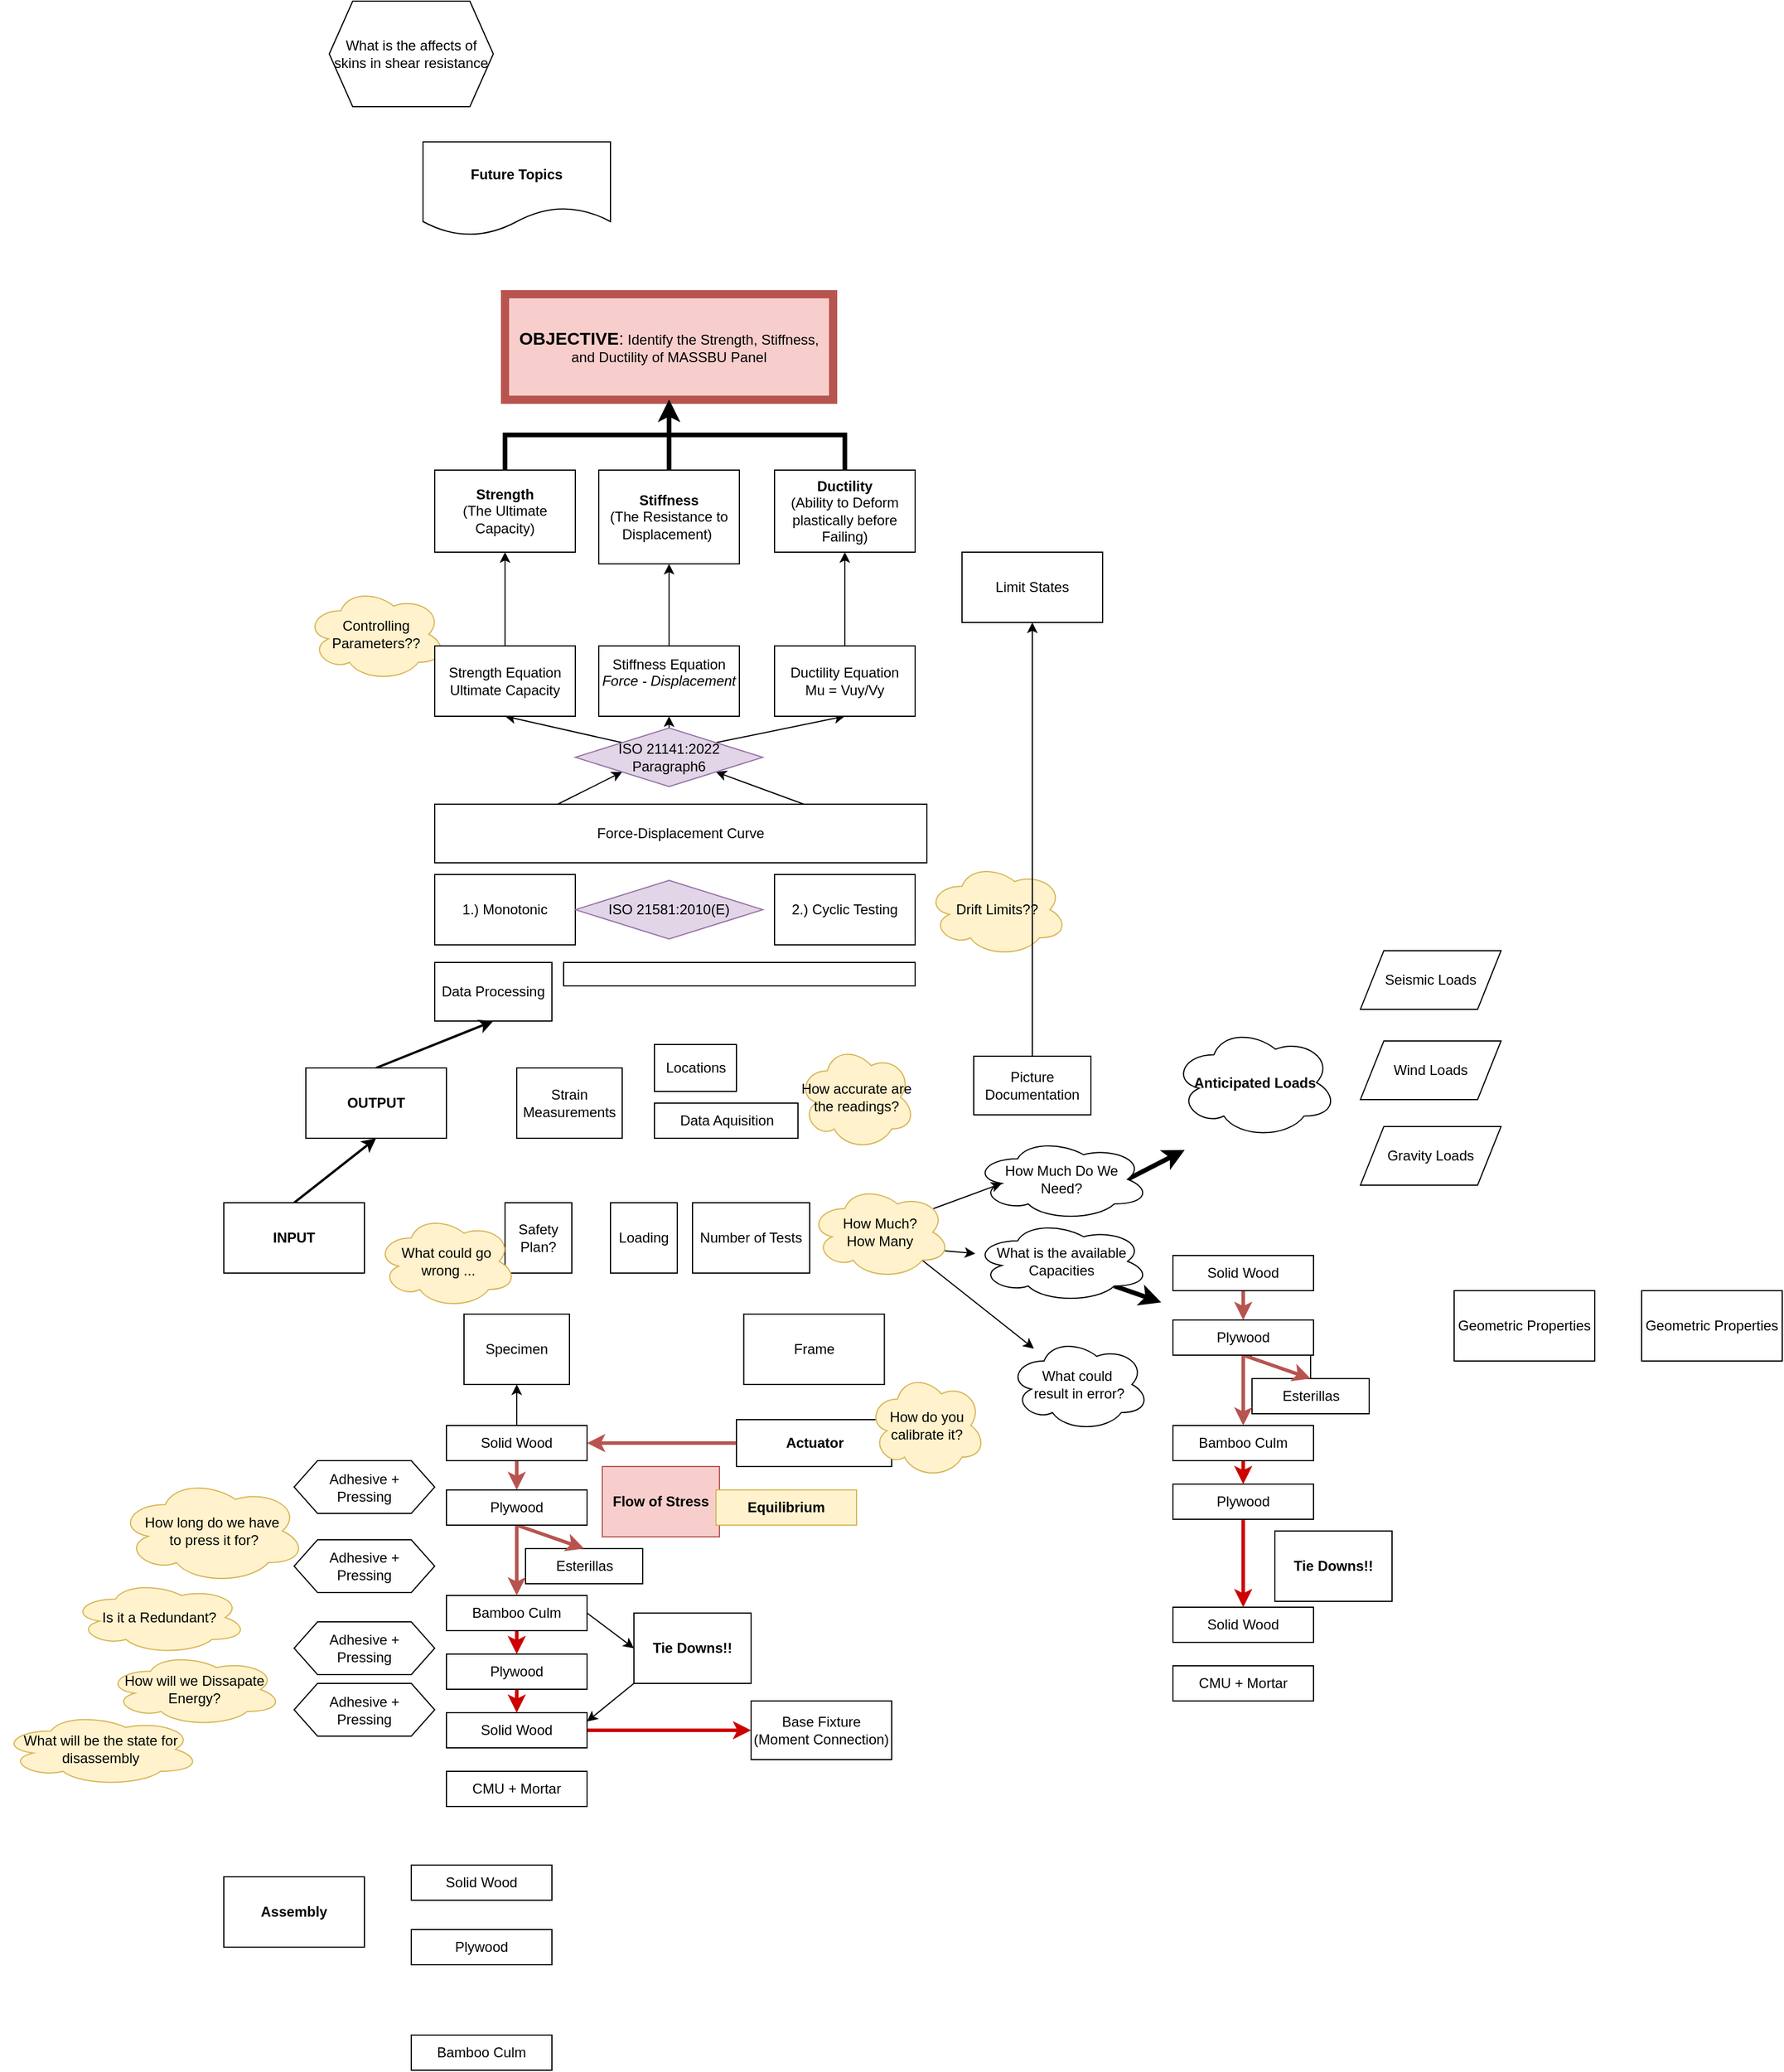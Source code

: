<mxfile version="26.0.16">
  <diagram id="prtHgNgQTEPvFCAcTncT" name="Page-1">
    <mxGraphModel dx="1820" dy="1759" grid="1" gridSize="10" guides="1" tooltips="1" connect="1" arrows="1" fold="1" page="1" pageScale="1" pageWidth="827" pageHeight="1169" math="0" shadow="0">
      <root>
        <mxCell id="0" />
        <mxCell id="1" parent="0" />
        <mxCell id="FZWcAyS96nI4NnQCvx1--2" value="&lt;font style=&quot;font-size: 15px;&quot;&gt;&lt;b style=&quot;&quot;&gt;OBJECTIVE&lt;/b&gt;:&lt;/font&gt; Identify the Strength, Stiffness, and Ductility of MASSBU Panel" style="rounded=0;whiteSpace=wrap;html=1;fillColor=#f8cecc;strokeColor=#b85450;strokeWidth=7;" vertex="1" parent="1">
          <mxGeometry x="170" y="10" width="280" height="90" as="geometry" />
        </mxCell>
        <mxCell id="FZWcAyS96nI4NnQCvx1--12" style="edgeStyle=orthogonalEdgeStyle;rounded=0;orthogonalLoop=1;jettySize=auto;html=1;exitX=0.5;exitY=0;exitDx=0;exitDy=0;strokeWidth=4;entryX=0.5;entryY=1;entryDx=0;entryDy=0;" edge="1" parent="1" source="FZWcAyS96nI4NnQCvx1--3" target="FZWcAyS96nI4NnQCvx1--2">
          <mxGeometry relative="1" as="geometry">
            <mxPoint x="300" y="100" as="targetPoint" />
          </mxGeometry>
        </mxCell>
        <mxCell id="FZWcAyS96nI4NnQCvx1--3" value="&lt;b&gt;Strength&lt;/b&gt;&lt;div&gt;(The Ultimate Capacity)&lt;/div&gt;" style="rounded=0;whiteSpace=wrap;html=1;" vertex="1" parent="1">
          <mxGeometry x="110" y="160" width="120" height="70" as="geometry" />
        </mxCell>
        <mxCell id="FZWcAyS96nI4NnQCvx1--13" style="edgeStyle=orthogonalEdgeStyle;rounded=0;orthogonalLoop=1;jettySize=auto;html=1;exitX=0.5;exitY=0;exitDx=0;exitDy=0;entryX=0.5;entryY=1;entryDx=0;entryDy=0;strokeWidth=4;" edge="1" parent="1" source="FZWcAyS96nI4NnQCvx1--4" target="FZWcAyS96nI4NnQCvx1--2">
          <mxGeometry relative="1" as="geometry">
            <mxPoint x="280" y="110" as="targetPoint" />
          </mxGeometry>
        </mxCell>
        <mxCell id="FZWcAyS96nI4NnQCvx1--4" value="&lt;b&gt;Stiffness&lt;/b&gt;&lt;div&gt;(The Resistance to Displacement)&amp;nbsp;&lt;/div&gt;" style="rounded=0;whiteSpace=wrap;html=1;" vertex="1" parent="1">
          <mxGeometry x="250" y="160" width="120" height="80" as="geometry" />
        </mxCell>
        <mxCell id="FZWcAyS96nI4NnQCvx1--14" style="edgeStyle=orthogonalEdgeStyle;rounded=0;orthogonalLoop=1;jettySize=auto;html=1;exitX=0.5;exitY=0;exitDx=0;exitDy=0;entryX=0.5;entryY=1;entryDx=0;entryDy=0;strokeWidth=4;" edge="1" parent="1" source="FZWcAyS96nI4NnQCvx1--5" target="FZWcAyS96nI4NnQCvx1--2">
          <mxGeometry relative="1" as="geometry">
            <mxPoint x="280" y="110" as="targetPoint" />
          </mxGeometry>
        </mxCell>
        <mxCell id="FZWcAyS96nI4NnQCvx1--5" value="&lt;b&gt;Ductility&lt;/b&gt;&lt;div&gt;(Ability to Deform plastically before Failing)&lt;/div&gt;" style="rounded=0;whiteSpace=wrap;html=1;" vertex="1" parent="1">
          <mxGeometry x="400" y="160" width="120" height="70" as="geometry" />
        </mxCell>
        <mxCell id="FZWcAyS96nI4NnQCvx1--9" value="Controlling Parameters??" style="ellipse;shape=cloud;whiteSpace=wrap;html=1;fillColor=#fff2cc;strokeColor=#d6b656;" vertex="1" parent="1">
          <mxGeometry y="260" width="120" height="80" as="geometry" />
        </mxCell>
        <mxCell id="FZWcAyS96nI4NnQCvx1--11" value="Limit States" style="rounded=0;whiteSpace=wrap;html=1;" vertex="1" parent="1">
          <mxGeometry x="560" y="230" width="120" height="60" as="geometry" />
        </mxCell>
        <mxCell id="FZWcAyS96nI4NnQCvx1--26" style="rounded=0;orthogonalLoop=1;jettySize=auto;html=1;exitX=0.25;exitY=0;exitDx=0;exitDy=0;entryX=0;entryY=1;entryDx=0;entryDy=0;" edge="1" parent="1" source="FZWcAyS96nI4NnQCvx1--15" target="FZWcAyS96nI4NnQCvx1--22">
          <mxGeometry relative="1" as="geometry" />
        </mxCell>
        <mxCell id="FZWcAyS96nI4NnQCvx1--28" style="rounded=0;orthogonalLoop=1;jettySize=auto;html=1;exitX=0.75;exitY=0;exitDx=0;exitDy=0;entryX=1;entryY=1;entryDx=0;entryDy=0;" edge="1" parent="1" source="FZWcAyS96nI4NnQCvx1--15" target="FZWcAyS96nI4NnQCvx1--22">
          <mxGeometry relative="1" as="geometry" />
        </mxCell>
        <mxCell id="FZWcAyS96nI4NnQCvx1--15" value="Force-Displacement Curve" style="rounded=0;whiteSpace=wrap;html=1;" vertex="1" parent="1">
          <mxGeometry x="110" y="445" width="420" height="50" as="geometry" />
        </mxCell>
        <mxCell id="FZWcAyS96nI4NnQCvx1--16" value="1.) Monotonic" style="rounded=0;whiteSpace=wrap;html=1;" vertex="1" parent="1">
          <mxGeometry x="110" y="505" width="120" height="60" as="geometry" />
        </mxCell>
        <mxCell id="FZWcAyS96nI4NnQCvx1--17" value="2.) Cyclic Testing" style="rounded=0;whiteSpace=wrap;html=1;" vertex="1" parent="1">
          <mxGeometry x="400" y="505" width="120" height="60" as="geometry" />
        </mxCell>
        <mxCell id="FZWcAyS96nI4NnQCvx1--20" value="Drift Limits??" style="ellipse;shape=cloud;whiteSpace=wrap;html=1;fillColor=#fff2cc;strokeColor=#d6b656;" vertex="1" parent="1">
          <mxGeometry x="530" y="495" width="120" height="80" as="geometry" />
        </mxCell>
        <mxCell id="FZWcAyS96nI4NnQCvx1--21" value="ISO 21581:2010(E)" style="rhombus;whiteSpace=wrap;html=1;fillColor=#e1d5e7;strokeColor=#9673a6;" vertex="1" parent="1">
          <mxGeometry x="230" y="510" width="160" height="50" as="geometry" />
        </mxCell>
        <mxCell id="FZWcAyS96nI4NnQCvx1--27" style="rounded=0;orthogonalLoop=1;jettySize=auto;html=1;exitX=0;exitY=0;exitDx=0;exitDy=0;entryX=0.5;entryY=1;entryDx=0;entryDy=0;" edge="1" parent="1" source="FZWcAyS96nI4NnQCvx1--22" target="FZWcAyS96nI4NnQCvx1--23">
          <mxGeometry relative="1" as="geometry">
            <mxPoint x="270.0" y="382.5" as="sourcePoint" />
          </mxGeometry>
        </mxCell>
        <mxCell id="FZWcAyS96nI4NnQCvx1--29" style="rounded=0;orthogonalLoop=1;jettySize=auto;html=1;exitX=1;exitY=0;exitDx=0;exitDy=0;entryX=0.5;entryY=1;entryDx=0;entryDy=0;" edge="1" parent="1" source="FZWcAyS96nI4NnQCvx1--22" target="FZWcAyS96nI4NnQCvx1--25">
          <mxGeometry relative="1" as="geometry">
            <mxPoint x="350.0" y="382.5" as="sourcePoint" />
          </mxGeometry>
        </mxCell>
        <mxCell id="FZWcAyS96nI4NnQCvx1--34" style="edgeStyle=orthogonalEdgeStyle;rounded=0;orthogonalLoop=1;jettySize=auto;html=1;exitX=0.5;exitY=0;exitDx=0;exitDy=0;entryX=0.5;entryY=1;entryDx=0;entryDy=0;" edge="1" parent="1" source="FZWcAyS96nI4NnQCvx1--22" target="FZWcAyS96nI4NnQCvx1--24">
          <mxGeometry relative="1" as="geometry" />
        </mxCell>
        <mxCell id="FZWcAyS96nI4NnQCvx1--22" value="ISO 21141:2022&lt;div&gt;Paragraph6&lt;/div&gt;" style="rhombus;whiteSpace=wrap;html=1;fillColor=#e1d5e7;strokeColor=#9673a6;" vertex="1" parent="1">
          <mxGeometry x="230" y="380" width="160" height="50" as="geometry" />
        </mxCell>
        <mxCell id="FZWcAyS96nI4NnQCvx1--30" style="edgeStyle=orthogonalEdgeStyle;rounded=0;orthogonalLoop=1;jettySize=auto;html=1;exitX=0.5;exitY=0;exitDx=0;exitDy=0;entryX=0.5;entryY=1;entryDx=0;entryDy=0;" edge="1" parent="1" source="FZWcAyS96nI4NnQCvx1--23" target="FZWcAyS96nI4NnQCvx1--3">
          <mxGeometry relative="1" as="geometry" />
        </mxCell>
        <mxCell id="FZWcAyS96nI4NnQCvx1--23" value="Strength Equation&lt;div&gt;Ultimate Capacity&lt;/div&gt;" style="rounded=0;whiteSpace=wrap;html=1;" vertex="1" parent="1">
          <mxGeometry x="110" y="310" width="120" height="60" as="geometry" />
        </mxCell>
        <mxCell id="FZWcAyS96nI4NnQCvx1--32" style="edgeStyle=orthogonalEdgeStyle;rounded=0;orthogonalLoop=1;jettySize=auto;html=1;exitX=0.5;exitY=0;exitDx=0;exitDy=0;entryX=0.5;entryY=1;entryDx=0;entryDy=0;" edge="1" parent="1" source="FZWcAyS96nI4NnQCvx1--24" target="FZWcAyS96nI4NnQCvx1--4">
          <mxGeometry relative="1" as="geometry" />
        </mxCell>
        <mxCell id="FZWcAyS96nI4NnQCvx1--24" value="Stiffness Equation&lt;div&gt;&lt;i&gt;Force - Displacement&lt;br&gt;&lt;/i&gt;&lt;div&gt;&lt;br&gt;&lt;/div&gt;&lt;/div&gt;" style="rounded=0;whiteSpace=wrap;html=1;" vertex="1" parent="1">
          <mxGeometry x="250" y="310" width="120" height="60" as="geometry" />
        </mxCell>
        <mxCell id="FZWcAyS96nI4NnQCvx1--33" style="edgeStyle=orthogonalEdgeStyle;rounded=0;orthogonalLoop=1;jettySize=auto;html=1;exitX=0.5;exitY=0;exitDx=0;exitDy=0;entryX=0.5;entryY=1;entryDx=0;entryDy=0;" edge="1" parent="1" source="FZWcAyS96nI4NnQCvx1--25" target="FZWcAyS96nI4NnQCvx1--5">
          <mxGeometry relative="1" as="geometry" />
        </mxCell>
        <mxCell id="FZWcAyS96nI4NnQCvx1--25" value="Ductility Equation&lt;div&gt;Mu = Vuy/Vy&lt;/div&gt;" style="rounded=0;whiteSpace=wrap;html=1;" vertex="1" parent="1">
          <mxGeometry x="400" y="310" width="120" height="60" as="geometry" />
        </mxCell>
        <mxCell id="FZWcAyS96nI4NnQCvx1--35" value="Specimen" style="rounded=0;whiteSpace=wrap;html=1;" vertex="1" parent="1">
          <mxGeometry x="135" y="880" width="90" height="60" as="geometry" />
        </mxCell>
        <mxCell id="FZWcAyS96nI4NnQCvx1--36" value="Strain Measurements" style="rounded=0;whiteSpace=wrap;html=1;" vertex="1" parent="1">
          <mxGeometry x="180" y="670" width="90" height="60" as="geometry" />
        </mxCell>
        <mxCell id="FZWcAyS96nI4NnQCvx1--37" value="Locations" style="whiteSpace=wrap;html=1;" vertex="1" parent="1">
          <mxGeometry x="297.5" y="650" width="70" height="40" as="geometry" />
        </mxCell>
        <mxCell id="FZWcAyS96nI4NnQCvx1--39" value="Data Aquisition" style="whiteSpace=wrap;html=1;" vertex="1" parent="1">
          <mxGeometry x="297.5" y="700" width="122.5" height="30" as="geometry" />
        </mxCell>
        <mxCell id="FZWcAyS96nI4NnQCvx1--40" value="Data Processing" style="whiteSpace=wrap;html=1;" vertex="1" parent="1">
          <mxGeometry x="110" y="580" width="100" height="50" as="geometry" />
        </mxCell>
        <mxCell id="FZWcAyS96nI4NnQCvx1--41" value="" style="whiteSpace=wrap;html=1;" vertex="1" parent="1">
          <mxGeometry x="220" y="580" width="300" height="20" as="geometry" />
        </mxCell>
        <mxCell id="FZWcAyS96nI4NnQCvx1--42" value="Picture Documentation" style="whiteSpace=wrap;html=1;" vertex="1" parent="1">
          <mxGeometry x="570" y="660" width="100" height="50" as="geometry" />
        </mxCell>
        <mxCell id="FZWcAyS96nI4NnQCvx1--43" style="edgeStyle=orthogonalEdgeStyle;rounded=0;orthogonalLoop=1;jettySize=auto;html=1;exitX=0.5;exitY=0;exitDx=0;exitDy=0;entryX=0.5;entryY=1;entryDx=0;entryDy=0;" edge="1" parent="1" source="FZWcAyS96nI4NnQCvx1--42" target="FZWcAyS96nI4NnQCvx1--11">
          <mxGeometry relative="1" as="geometry" />
        </mxCell>
        <mxCell id="FZWcAyS96nI4NnQCvx1--44" value="Loading" style="rounded=0;whiteSpace=wrap;html=1;" vertex="1" parent="1">
          <mxGeometry x="260" y="785" width="57" height="60" as="geometry" />
        </mxCell>
        <mxCell id="FZWcAyS96nI4NnQCvx1--45" value="Frame" style="whiteSpace=wrap;html=1;" vertex="1" parent="1">
          <mxGeometry x="373.75" y="880" width="120" height="60" as="geometry" />
        </mxCell>
        <mxCell id="FZWcAyS96nI4NnQCvx1--69" style="edgeStyle=orthogonalEdgeStyle;rounded=0;orthogonalLoop=1;jettySize=auto;html=1;exitX=0;exitY=0.5;exitDx=0;exitDy=0;entryX=1;entryY=0.5;entryDx=0;entryDy=0;fillColor=#f8cecc;strokeColor=#b85450;strokeWidth=3;" edge="1" parent="1" source="FZWcAyS96nI4NnQCvx1--46" target="FZWcAyS96nI4NnQCvx1--68">
          <mxGeometry relative="1" as="geometry" />
        </mxCell>
        <mxCell id="FZWcAyS96nI4NnQCvx1--46" value="Actuator" style="whiteSpace=wrap;html=1;fontStyle=1" vertex="1" parent="1">
          <mxGeometry x="367.5" y="970" width="132.5" height="40" as="geometry" />
        </mxCell>
        <mxCell id="FZWcAyS96nI4NnQCvx1--95" style="rounded=0;orthogonalLoop=1;jettySize=auto;html=1;exitX=0.5;exitY=0;exitDx=0;exitDy=0;entryX=0.5;entryY=1;entryDx=0;entryDy=0;strokeWidth=2;" edge="1" parent="1" source="FZWcAyS96nI4NnQCvx1--48" target="FZWcAyS96nI4NnQCvx1--49">
          <mxGeometry relative="1" as="geometry" />
        </mxCell>
        <mxCell id="FZWcAyS96nI4NnQCvx1--48" value="&lt;b&gt;INPUT&lt;/b&gt;" style="whiteSpace=wrap;html=1;" vertex="1" parent="1">
          <mxGeometry x="-70" y="785" width="120" height="60" as="geometry" />
        </mxCell>
        <mxCell id="FZWcAyS96nI4NnQCvx1--93" style="rounded=0;orthogonalLoop=1;jettySize=auto;html=1;exitX=0.5;exitY=0;exitDx=0;exitDy=0;entryX=0.5;entryY=1;entryDx=0;entryDy=0;strokeWidth=2;" edge="1" parent="1" source="FZWcAyS96nI4NnQCvx1--49" target="FZWcAyS96nI4NnQCvx1--40">
          <mxGeometry relative="1" as="geometry" />
        </mxCell>
        <mxCell id="FZWcAyS96nI4NnQCvx1--49" value="&lt;b&gt;OUTPUT&lt;/b&gt;" style="whiteSpace=wrap;html=1;" vertex="1" parent="1">
          <mxGeometry y="670" width="120" height="60" as="geometry" />
        </mxCell>
        <mxCell id="FZWcAyS96nI4NnQCvx1--154" style="rounded=0;orthogonalLoop=1;jettySize=auto;html=1;exitX=0.96;exitY=0.7;exitDx=0;exitDy=0;exitPerimeter=0;" edge="1" parent="1" source="FZWcAyS96nI4NnQCvx1--52" target="FZWcAyS96nI4NnQCvx1--82">
          <mxGeometry relative="1" as="geometry" />
        </mxCell>
        <mxCell id="FZWcAyS96nI4NnQCvx1--155" style="rounded=0;orthogonalLoop=1;jettySize=auto;html=1;exitX=0.8;exitY=0.8;exitDx=0;exitDy=0;exitPerimeter=0;" edge="1" parent="1" source="FZWcAyS96nI4NnQCvx1--52" target="FZWcAyS96nI4NnQCvx1--152">
          <mxGeometry relative="1" as="geometry" />
        </mxCell>
        <mxCell id="FZWcAyS96nI4NnQCvx1--52" value="How Much?&lt;div&gt;How Many&lt;/div&gt;" style="ellipse;shape=cloud;whiteSpace=wrap;html=1;fillColor=#fff2cc;strokeColor=#d6b656;" vertex="1" parent="1">
          <mxGeometry x="430" y="770" width="120" height="80" as="geometry" />
        </mxCell>
        <mxCell id="FZWcAyS96nI4NnQCvx1--76" style="edgeStyle=orthogonalEdgeStyle;rounded=0;orthogonalLoop=1;jettySize=auto;html=1;exitX=1;exitY=0.5;exitDx=0;exitDy=0;entryX=0;entryY=0.5;entryDx=0;entryDy=0;strokeColor=#CC0000;strokeWidth=3;" edge="1" parent="1" source="FZWcAyS96nI4NnQCvx1--53" target="FZWcAyS96nI4NnQCvx1--58">
          <mxGeometry relative="1" as="geometry" />
        </mxCell>
        <mxCell id="FZWcAyS96nI4NnQCvx1--53" value="Solid Wood" style="whiteSpace=wrap;html=1;" vertex="1" parent="1">
          <mxGeometry x="120" y="1220" width="120" height="30" as="geometry" />
        </mxCell>
        <mxCell id="FZWcAyS96nI4NnQCvx1--74" style="edgeStyle=orthogonalEdgeStyle;rounded=0;orthogonalLoop=1;jettySize=auto;html=1;exitX=0.5;exitY=1;exitDx=0;exitDy=0;entryX=0.5;entryY=0;entryDx=0;entryDy=0;strokeColor=#CC0000;strokeWidth=3;" edge="1" parent="1" source="FZWcAyS96nI4NnQCvx1--54" target="FZWcAyS96nI4NnQCvx1--55">
          <mxGeometry relative="1" as="geometry" />
        </mxCell>
        <mxCell id="FZWcAyS96nI4NnQCvx1--91" style="rounded=0;orthogonalLoop=1;jettySize=auto;html=1;exitX=1;exitY=0.5;exitDx=0;exitDy=0;entryX=0;entryY=0.5;entryDx=0;entryDy=0;" edge="1" parent="1" source="FZWcAyS96nI4NnQCvx1--54" target="FZWcAyS96nI4NnQCvx1--90">
          <mxGeometry relative="1" as="geometry" />
        </mxCell>
        <mxCell id="FZWcAyS96nI4NnQCvx1--54" value="Bamboo Culm" style="whiteSpace=wrap;html=1;" vertex="1" parent="1">
          <mxGeometry x="120" y="1120" width="120" height="30" as="geometry" />
        </mxCell>
        <mxCell id="FZWcAyS96nI4NnQCvx1--75" style="edgeStyle=orthogonalEdgeStyle;rounded=0;orthogonalLoop=1;jettySize=auto;html=1;exitX=0.5;exitY=1;exitDx=0;exitDy=0;entryX=0.5;entryY=0;entryDx=0;entryDy=0;strokeColor=#CC0000;strokeWidth=3;" edge="1" parent="1" source="FZWcAyS96nI4NnQCvx1--55" target="FZWcAyS96nI4NnQCvx1--53">
          <mxGeometry relative="1" as="geometry" />
        </mxCell>
        <mxCell id="FZWcAyS96nI4NnQCvx1--55" value="Plywood" style="whiteSpace=wrap;html=1;" vertex="1" parent="1">
          <mxGeometry x="120" y="1170" width="120" height="30" as="geometry" />
        </mxCell>
        <mxCell id="FZWcAyS96nI4NnQCvx1--56" value="Esterillas" style="whiteSpace=wrap;html=1;" vertex="1" parent="1">
          <mxGeometry x="187.5" y="1080" width="100" height="30" as="geometry" />
        </mxCell>
        <mxCell id="FZWcAyS96nI4NnQCvx1--71" style="rounded=0;orthogonalLoop=1;jettySize=auto;html=1;exitX=0.5;exitY=1;exitDx=0;exitDy=0;entryX=0.5;entryY=0;entryDx=0;entryDy=0;fillColor=#f8cecc;strokeColor=#b85450;strokeWidth=3;" edge="1" parent="1" source="FZWcAyS96nI4NnQCvx1--57" target="FZWcAyS96nI4NnQCvx1--56">
          <mxGeometry relative="1" as="geometry" />
        </mxCell>
        <mxCell id="FZWcAyS96nI4NnQCvx1--72" style="edgeStyle=orthogonalEdgeStyle;rounded=0;orthogonalLoop=1;jettySize=auto;html=1;exitX=0.5;exitY=1;exitDx=0;exitDy=0;entryX=0.5;entryY=0;entryDx=0;entryDy=0;fillColor=#f8cecc;strokeColor=#b85450;strokeWidth=3;" edge="1" parent="1" source="FZWcAyS96nI4NnQCvx1--57" target="FZWcAyS96nI4NnQCvx1--54">
          <mxGeometry relative="1" as="geometry" />
        </mxCell>
        <mxCell id="FZWcAyS96nI4NnQCvx1--57" value="Plywood" style="whiteSpace=wrap;html=1;" vertex="1" parent="1">
          <mxGeometry x="120" y="1030" width="120" height="30" as="geometry" />
        </mxCell>
        <mxCell id="FZWcAyS96nI4NnQCvx1--58" value="Base Fixture&lt;div&gt;(Moment Connection)&lt;/div&gt;" style="whiteSpace=wrap;html=1;" vertex="1" parent="1">
          <mxGeometry x="380" y="1210" width="120" height="50" as="geometry" />
        </mxCell>
        <mxCell id="FZWcAyS96nI4NnQCvx1--61" value="Flow of Stress" style="whiteSpace=wrap;html=1;fontStyle=1;fillColor=#f8cecc;strokeColor=#b85450;" vertex="1" parent="1">
          <mxGeometry x="253" y="1010" width="100" height="60" as="geometry" />
        </mxCell>
        <mxCell id="FZWcAyS96nI4NnQCvx1--66" value="How do you calibrate it?" style="ellipse;shape=cloud;whiteSpace=wrap;html=1;fillColor=#fff2cc;strokeColor=#d6b656;" vertex="1" parent="1">
          <mxGeometry x="480" y="930" width="100" height="90" as="geometry" />
        </mxCell>
        <mxCell id="FZWcAyS96nI4NnQCvx1--67" value="How accurate are the readings?" style="ellipse;shape=cloud;whiteSpace=wrap;html=1;fillColor=#fff2cc;strokeColor=#d6b656;" vertex="1" parent="1">
          <mxGeometry x="420" y="650" width="100" height="90" as="geometry" />
        </mxCell>
        <mxCell id="FZWcAyS96nI4NnQCvx1--70" style="edgeStyle=orthogonalEdgeStyle;rounded=0;orthogonalLoop=1;jettySize=auto;html=1;exitX=0.5;exitY=1;exitDx=0;exitDy=0;entryX=0.5;entryY=0;entryDx=0;entryDy=0;fillColor=#f8cecc;strokeColor=#b85450;strokeWidth=3;" edge="1" parent="1" source="FZWcAyS96nI4NnQCvx1--68" target="FZWcAyS96nI4NnQCvx1--57">
          <mxGeometry relative="1" as="geometry" />
        </mxCell>
        <mxCell id="FZWcAyS96nI4NnQCvx1--87" style="edgeStyle=orthogonalEdgeStyle;rounded=0;orthogonalLoop=1;jettySize=auto;html=1;exitX=0.5;exitY=0;exitDx=0;exitDy=0;entryX=0.5;entryY=1;entryDx=0;entryDy=0;" edge="1" parent="1" source="FZWcAyS96nI4NnQCvx1--68" target="FZWcAyS96nI4NnQCvx1--35">
          <mxGeometry relative="1" as="geometry" />
        </mxCell>
        <mxCell id="FZWcAyS96nI4NnQCvx1--68" value="Solid Wood" style="whiteSpace=wrap;html=1;" vertex="1" parent="1">
          <mxGeometry x="120" y="975" width="120" height="30" as="geometry" />
        </mxCell>
        <mxCell id="FZWcAyS96nI4NnQCvx1--77" value="&lt;b&gt;Equilibrium&lt;/b&gt;" style="whiteSpace=wrap;html=1;fillColor=#fff2cc;strokeColor=#d6b656;" vertex="1" parent="1">
          <mxGeometry x="350" y="1030" width="120" height="30" as="geometry" />
        </mxCell>
        <mxCell id="FZWcAyS96nI4NnQCvx1--118" style="rounded=0;orthogonalLoop=1;jettySize=auto;html=1;exitX=0.875;exitY=0.5;exitDx=0;exitDy=0;exitPerimeter=0;strokeWidth=4;" edge="1" parent="1" source="FZWcAyS96nI4NnQCvx1--81">
          <mxGeometry relative="1" as="geometry">
            <mxPoint x="750" y="740" as="targetPoint" />
          </mxGeometry>
        </mxCell>
        <mxCell id="FZWcAyS96nI4NnQCvx1--81" value="How Much Do We&lt;div&gt;Need?&lt;/div&gt;" style="ellipse;shape=cloud;whiteSpace=wrap;html=1;" vertex="1" parent="1">
          <mxGeometry x="570" y="730" width="150" height="70" as="geometry" />
        </mxCell>
        <mxCell id="FZWcAyS96nI4NnQCvx1--117" style="rounded=0;orthogonalLoop=1;jettySize=auto;html=1;exitX=0.8;exitY=0.8;exitDx=0;exitDy=0;exitPerimeter=0;strokeWidth=4;" edge="1" parent="1" source="FZWcAyS96nI4NnQCvx1--82">
          <mxGeometry relative="1" as="geometry">
            <mxPoint x="730" y="870" as="targetPoint" />
          </mxGeometry>
        </mxCell>
        <mxCell id="FZWcAyS96nI4NnQCvx1--82" value="What is the available Capacities" style="ellipse;shape=cloud;whiteSpace=wrap;html=1;" vertex="1" parent="1">
          <mxGeometry x="570" y="800" width="150" height="70" as="geometry" />
        </mxCell>
        <mxCell id="FZWcAyS96nI4NnQCvx1--84" value="Adhesive +&lt;div&gt;Pressing&lt;/div&gt;" style="shape=hexagon;perimeter=hexagonPerimeter2;whiteSpace=wrap;html=1;fixedSize=1;" vertex="1" parent="1">
          <mxGeometry x="-10" y="1005" width="120" height="45" as="geometry" />
        </mxCell>
        <mxCell id="FZWcAyS96nI4NnQCvx1--88" value="Number of Tests" style="rounded=0;whiteSpace=wrap;html=1;" vertex="1" parent="1">
          <mxGeometry x="330" y="785" width="100" height="60" as="geometry" />
        </mxCell>
        <mxCell id="FZWcAyS96nI4NnQCvx1--92" style="rounded=0;orthogonalLoop=1;jettySize=auto;html=1;exitX=0;exitY=1;exitDx=0;exitDy=0;entryX=1;entryY=0.25;entryDx=0;entryDy=0;" edge="1" parent="1" source="FZWcAyS96nI4NnQCvx1--90" target="FZWcAyS96nI4NnQCvx1--53">
          <mxGeometry relative="1" as="geometry" />
        </mxCell>
        <mxCell id="FZWcAyS96nI4NnQCvx1--90" value="Tie Downs!!" style="whiteSpace=wrap;html=1;fontStyle=1" vertex="1" parent="1">
          <mxGeometry x="280" y="1135" width="100" height="60" as="geometry" />
        </mxCell>
        <mxCell id="FZWcAyS96nI4NnQCvx1--96" value="Adhesive +&lt;div&gt;Pressing&lt;/div&gt;" style="shape=hexagon;perimeter=hexagonPerimeter2;whiteSpace=wrap;html=1;fixedSize=1;" vertex="1" parent="1">
          <mxGeometry x="-10" y="1072.5" width="120" height="45" as="geometry" />
        </mxCell>
        <mxCell id="FZWcAyS96nI4NnQCvx1--97" value="Adhesive +&lt;div&gt;Pressing&lt;/div&gt;" style="shape=hexagon;perimeter=hexagonPerimeter2;whiteSpace=wrap;html=1;fixedSize=1;" vertex="1" parent="1">
          <mxGeometry x="-10" y="1142.5" width="120" height="45" as="geometry" />
        </mxCell>
        <mxCell id="FZWcAyS96nI4NnQCvx1--98" value="CMU + Mortar" style="whiteSpace=wrap;html=1;" vertex="1" parent="1">
          <mxGeometry x="120" y="1270" width="120" height="30" as="geometry" />
        </mxCell>
        <mxCell id="FZWcAyS96nI4NnQCvx1--99" value="Adhesive +&lt;div&gt;Pressing&lt;/div&gt;" style="shape=hexagon;perimeter=hexagonPerimeter2;whiteSpace=wrap;html=1;fixedSize=1;" vertex="1" parent="1">
          <mxGeometry x="-10" y="1195" width="120" height="45" as="geometry" />
        </mxCell>
        <mxCell id="FZWcAyS96nI4NnQCvx1--101" value="How long do we have&lt;div&gt;&amp;nbsp;to press it for?&lt;/div&gt;" style="ellipse;shape=cloud;whiteSpace=wrap;html=1;fillColor=#fff2cc;strokeColor=#d6b656;" vertex="1" parent="1">
          <mxGeometry x="-160" y="1020" width="160" height="90" as="geometry" />
        </mxCell>
        <mxCell id="FZWcAyS96nI4NnQCvx1--102" value="Solid Wood" style="whiteSpace=wrap;html=1;" vertex="1" parent="1">
          <mxGeometry x="740" y="1130" width="120" height="30" as="geometry" />
        </mxCell>
        <mxCell id="FZWcAyS96nI4NnQCvx1--103" style="edgeStyle=orthogonalEdgeStyle;rounded=0;orthogonalLoop=1;jettySize=auto;html=1;exitX=0.5;exitY=1;exitDx=0;exitDy=0;entryX=0.5;entryY=0;entryDx=0;entryDy=0;strokeColor=#CC0000;strokeWidth=3;" edge="1" parent="1" source="FZWcAyS96nI4NnQCvx1--104" target="FZWcAyS96nI4NnQCvx1--106">
          <mxGeometry relative="1" as="geometry" />
        </mxCell>
        <mxCell id="FZWcAyS96nI4NnQCvx1--104" value="Bamboo Culm" style="whiteSpace=wrap;html=1;" vertex="1" parent="1">
          <mxGeometry x="740" y="975" width="120" height="30" as="geometry" />
        </mxCell>
        <mxCell id="FZWcAyS96nI4NnQCvx1--105" style="edgeStyle=orthogonalEdgeStyle;rounded=0;orthogonalLoop=1;jettySize=auto;html=1;exitX=0.5;exitY=1;exitDx=0;exitDy=0;entryX=0.5;entryY=0;entryDx=0;entryDy=0;strokeColor=#CC0000;strokeWidth=3;" edge="1" parent="1" source="FZWcAyS96nI4NnQCvx1--106" target="FZWcAyS96nI4NnQCvx1--102">
          <mxGeometry relative="1" as="geometry" />
        </mxCell>
        <mxCell id="FZWcAyS96nI4NnQCvx1--106" value="Plywood" style="whiteSpace=wrap;html=1;" vertex="1" parent="1">
          <mxGeometry x="740" y="1025" width="120" height="30" as="geometry" />
        </mxCell>
        <mxCell id="FZWcAyS96nI4NnQCvx1--115" value="" style="edgeStyle=orthogonalEdgeStyle;rounded=0;orthogonalLoop=1;jettySize=auto;html=1;" edge="1" parent="1" source="FZWcAyS96nI4NnQCvx1--107" target="FZWcAyS96nI4NnQCvx1--110">
          <mxGeometry relative="1" as="geometry" />
        </mxCell>
        <mxCell id="FZWcAyS96nI4NnQCvx1--116" value="" style="edgeStyle=orthogonalEdgeStyle;rounded=0;orthogonalLoop=1;jettySize=auto;html=1;" edge="1" parent="1" source="FZWcAyS96nI4NnQCvx1--107" target="FZWcAyS96nI4NnQCvx1--110">
          <mxGeometry relative="1" as="geometry" />
        </mxCell>
        <mxCell id="FZWcAyS96nI4NnQCvx1--107" value="Esterillas" style="whiteSpace=wrap;html=1;" vertex="1" parent="1">
          <mxGeometry x="807.5" y="935" width="100" height="30" as="geometry" />
        </mxCell>
        <mxCell id="FZWcAyS96nI4NnQCvx1--108" style="rounded=0;orthogonalLoop=1;jettySize=auto;html=1;exitX=0.5;exitY=1;exitDx=0;exitDy=0;entryX=0.5;entryY=0;entryDx=0;entryDy=0;fillColor=#f8cecc;strokeColor=#b85450;strokeWidth=3;" edge="1" parent="1" source="FZWcAyS96nI4NnQCvx1--110" target="FZWcAyS96nI4NnQCvx1--107">
          <mxGeometry relative="1" as="geometry" />
        </mxCell>
        <mxCell id="FZWcAyS96nI4NnQCvx1--109" style="edgeStyle=orthogonalEdgeStyle;rounded=0;orthogonalLoop=1;jettySize=auto;html=1;exitX=0.5;exitY=1;exitDx=0;exitDy=0;entryX=0.5;entryY=0;entryDx=0;entryDy=0;fillColor=#f8cecc;strokeColor=#b85450;strokeWidth=3;" edge="1" parent="1" source="FZWcAyS96nI4NnQCvx1--110" target="FZWcAyS96nI4NnQCvx1--104">
          <mxGeometry relative="1" as="geometry" />
        </mxCell>
        <mxCell id="FZWcAyS96nI4NnQCvx1--110" value="Plywood" style="whiteSpace=wrap;html=1;" vertex="1" parent="1">
          <mxGeometry x="740" y="885" width="120" height="30" as="geometry" />
        </mxCell>
        <mxCell id="FZWcAyS96nI4NnQCvx1--111" style="edgeStyle=orthogonalEdgeStyle;rounded=0;orthogonalLoop=1;jettySize=auto;html=1;exitX=0.5;exitY=1;exitDx=0;exitDy=0;entryX=0.5;entryY=0;entryDx=0;entryDy=0;fillColor=#f8cecc;strokeColor=#b85450;strokeWidth=3;" edge="1" parent="1" source="FZWcAyS96nI4NnQCvx1--112" target="FZWcAyS96nI4NnQCvx1--110">
          <mxGeometry relative="1" as="geometry" />
        </mxCell>
        <mxCell id="FZWcAyS96nI4NnQCvx1--112" value="Solid Wood" style="whiteSpace=wrap;html=1;" vertex="1" parent="1">
          <mxGeometry x="740" y="830" width="120" height="30" as="geometry" />
        </mxCell>
        <mxCell id="FZWcAyS96nI4NnQCvx1--113" value="Tie Downs!!" style="whiteSpace=wrap;html=1;fontStyle=1" vertex="1" parent="1">
          <mxGeometry x="827" y="1065" width="100" height="60" as="geometry" />
        </mxCell>
        <mxCell id="FZWcAyS96nI4NnQCvx1--114" value="CMU + Mortar" style="whiteSpace=wrap;html=1;" vertex="1" parent="1">
          <mxGeometry x="740" y="1180" width="120" height="30" as="geometry" />
        </mxCell>
        <mxCell id="FZWcAyS96nI4NnQCvx1--146" value="Safety Plan?" style="rounded=0;whiteSpace=wrap;html=1;" vertex="1" parent="1">
          <mxGeometry x="170" y="785" width="57" height="60" as="geometry" />
        </mxCell>
        <mxCell id="FZWcAyS96nI4NnQCvx1--147" value="What could go&lt;div&gt;&amp;nbsp;wrong ...&lt;/div&gt;" style="ellipse;shape=cloud;whiteSpace=wrap;html=1;fillColor=#fff2cc;strokeColor=#d6b656;" vertex="1" parent="1">
          <mxGeometry x="60" y="795" width="120" height="80" as="geometry" />
        </mxCell>
        <mxCell id="FZWcAyS96nI4NnQCvx1--148" value="Assembly" style="rounded=0;whiteSpace=wrap;html=1;fontStyle=1" vertex="1" parent="1">
          <mxGeometry x="-70" y="1360" width="120" height="60" as="geometry" />
        </mxCell>
        <mxCell id="FZWcAyS96nI4NnQCvx1--149" value="Anticipated Loads" style="ellipse;shape=cloud;whiteSpace=wrap;html=1;fontStyle=1" vertex="1" parent="1">
          <mxGeometry x="740" y="635" width="140" height="95" as="geometry" />
        </mxCell>
        <mxCell id="FZWcAyS96nI4NnQCvx1--150" value="&lt;b&gt;Future Topics&lt;/b&gt;" style="shape=document;whiteSpace=wrap;html=1;boundedLbl=1;" vertex="1" parent="1">
          <mxGeometry x="100" y="-120" width="160" height="80" as="geometry" />
        </mxCell>
        <mxCell id="FZWcAyS96nI4NnQCvx1--151" value="What is the affects of skins in shear resistance" style="shape=hexagon;perimeter=hexagonPerimeter2;whiteSpace=wrap;html=1;fixedSize=1;" vertex="1" parent="1">
          <mxGeometry x="20" y="-240" width="140" height="90" as="geometry" />
        </mxCell>
        <mxCell id="FZWcAyS96nI4NnQCvx1--152" value="What could&amp;nbsp;&lt;div&gt;result in error?&lt;/div&gt;" style="ellipse;shape=cloud;whiteSpace=wrap;html=1;" vertex="1" parent="1">
          <mxGeometry x="600" y="900" width="120" height="80" as="geometry" />
        </mxCell>
        <mxCell id="FZWcAyS96nI4NnQCvx1--153" style="rounded=0;orthogonalLoop=1;jettySize=auto;html=1;exitX=0.88;exitY=0.25;exitDx=0;exitDy=0;exitPerimeter=0;entryX=0.16;entryY=0.55;entryDx=0;entryDy=0;entryPerimeter=0;" edge="1" parent="1" source="FZWcAyS96nI4NnQCvx1--52" target="FZWcAyS96nI4NnQCvx1--81">
          <mxGeometry relative="1" as="geometry" />
        </mxCell>
        <mxCell id="FZWcAyS96nI4NnQCvx1--157" value="Geometric Properties" style="rounded=0;whiteSpace=wrap;html=1;" vertex="1" parent="1">
          <mxGeometry x="980" y="860" width="120" height="60" as="geometry" />
        </mxCell>
        <mxCell id="FZWcAyS96nI4NnQCvx1--158" value="Geometric Properties" style="rounded=0;whiteSpace=wrap;html=1;" vertex="1" parent="1">
          <mxGeometry x="1140" y="860" width="120" height="60" as="geometry" />
        </mxCell>
        <mxCell id="FZWcAyS96nI4NnQCvx1--160" value="Seismic Loads" style="shape=parallelogram;perimeter=parallelogramPerimeter;whiteSpace=wrap;html=1;fixedSize=1;" vertex="1" parent="1">
          <mxGeometry x="900" y="570" width="120" height="50" as="geometry" />
        </mxCell>
        <mxCell id="FZWcAyS96nI4NnQCvx1--161" value="Wind Loads" style="shape=parallelogram;perimeter=parallelogramPerimeter;whiteSpace=wrap;html=1;fixedSize=1;" vertex="1" parent="1">
          <mxGeometry x="900" y="647" width="120" height="50" as="geometry" />
        </mxCell>
        <mxCell id="FZWcAyS96nI4NnQCvx1--162" value="Gravity Loads" style="shape=parallelogram;perimeter=parallelogramPerimeter;whiteSpace=wrap;html=1;fixedSize=1;" vertex="1" parent="1">
          <mxGeometry x="900" y="720" width="120" height="50" as="geometry" />
        </mxCell>
        <mxCell id="FZWcAyS96nI4NnQCvx1--163" value="Is it a Redundant?" style="ellipse;shape=cloud;whiteSpace=wrap;html=1;fillColor=#fff2cc;strokeColor=#d6b656;" vertex="1" parent="1">
          <mxGeometry x="-200" y="1107.5" width="150" height="62.5" as="geometry" />
        </mxCell>
        <mxCell id="FZWcAyS96nI4NnQCvx1--165" value="How will we Dissapate Energy?" style="ellipse;shape=cloud;whiteSpace=wrap;html=1;fillColor=#fff2cc;strokeColor=#d6b656;" vertex="1" parent="1">
          <mxGeometry x="-170" y="1169" width="150" height="62.5" as="geometry" />
        </mxCell>
        <mxCell id="FZWcAyS96nI4NnQCvx1--166" value="What will be the state for disassembly" style="ellipse;shape=cloud;whiteSpace=wrap;html=1;fillColor=#fff2cc;strokeColor=#d6b656;" vertex="1" parent="1">
          <mxGeometry x="-260" y="1220" width="170" height="62.5" as="geometry" />
        </mxCell>
        <mxCell id="FZWcAyS96nI4NnQCvx1--168" value="Bamboo Culm" style="whiteSpace=wrap;html=1;" vertex="1" parent="1">
          <mxGeometry x="90" y="1495" width="120" height="30" as="geometry" />
        </mxCell>
        <mxCell id="FZWcAyS96nI4NnQCvx1--169" value="Plywood" style="whiteSpace=wrap;html=1;" vertex="1" parent="1">
          <mxGeometry x="90" y="1405" width="120" height="30" as="geometry" />
        </mxCell>
        <mxCell id="FZWcAyS96nI4NnQCvx1--170" value="Solid Wood" style="whiteSpace=wrap;html=1;" vertex="1" parent="1">
          <mxGeometry x="90" y="1350" width="120" height="30" as="geometry" />
        </mxCell>
      </root>
    </mxGraphModel>
  </diagram>
</mxfile>
